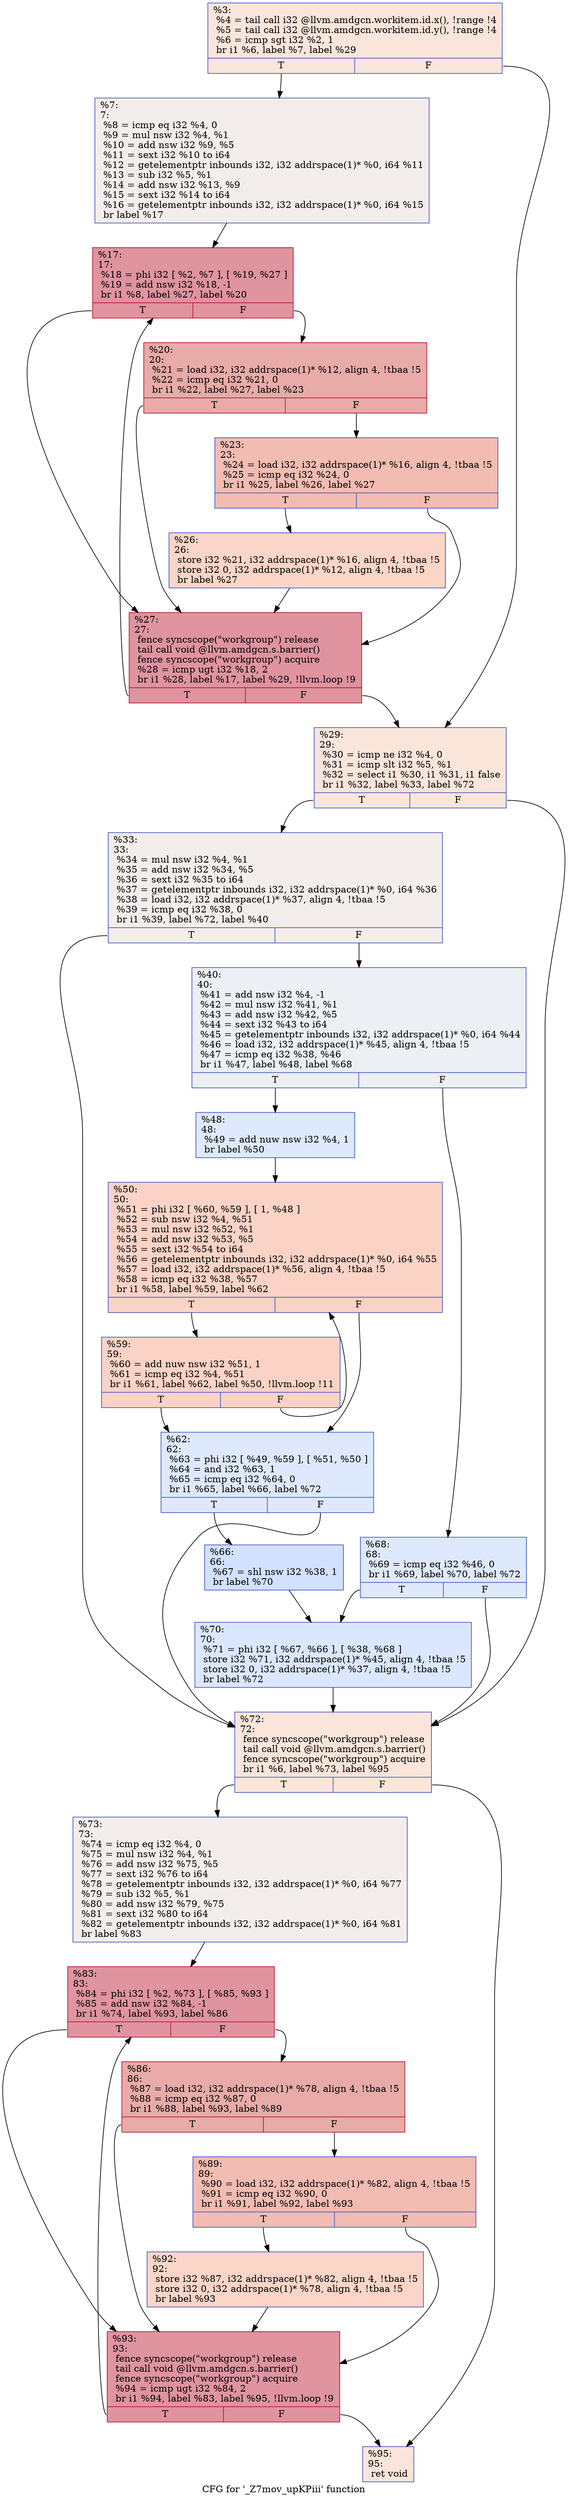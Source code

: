 digraph "CFG for '_Z7mov_upKPiii' function" {
	label="CFG for '_Z7mov_upKPiii' function";

	Node0x5616100 [shape=record,color="#3d50c3ff", style=filled, fillcolor="#f4c5ad70",label="{%3:\l  %4 = tail call i32 @llvm.amdgcn.workitem.id.x(), !range !4\l  %5 = tail call i32 @llvm.amdgcn.workitem.id.y(), !range !4\l  %6 = icmp sgt i32 %2, 1\l  br i1 %6, label %7, label %29\l|{<s0>T|<s1>F}}"];
	Node0x5616100:s0 -> Node0x5617d80;
	Node0x5616100:s1 -> Node0x5617e10;
	Node0x5617d80 [shape=record,color="#3d50c3ff", style=filled, fillcolor="#e5d8d170",label="{%7:\l7:                                                \l  %8 = icmp eq i32 %4, 0\l  %9 = mul nsw i32 %4, %1\l  %10 = add nsw i32 %9, %5\l  %11 = sext i32 %10 to i64\l  %12 = getelementptr inbounds i32, i32 addrspace(1)* %0, i64 %11\l  %13 = sub i32 %5, %1\l  %14 = add nsw i32 %13, %9\l  %15 = sext i32 %14 to i64\l  %16 = getelementptr inbounds i32, i32 addrspace(1)* %0, i64 %15\l  br label %17\l}"];
	Node0x5617d80 -> Node0x5616ea0;
	Node0x5616ea0 [shape=record,color="#b70d28ff", style=filled, fillcolor="#b70d2870",label="{%17:\l17:                                               \l  %18 = phi i32 [ %2, %7 ], [ %19, %27 ]\l  %19 = add nsw i32 %18, -1\l  br i1 %8, label %27, label %20\l|{<s0>T|<s1>F}}"];
	Node0x5616ea0:s0 -> Node0x5618640;
	Node0x5616ea0:s1 -> Node0x5618840;
	Node0x5618840 [shape=record,color="#b70d28ff", style=filled, fillcolor="#cc403a70",label="{%20:\l20:                                               \l  %21 = load i32, i32 addrspace(1)* %12, align 4, !tbaa !5\l  %22 = icmp eq i32 %21, 0\l  br i1 %22, label %27, label %23\l|{<s0>T|<s1>F}}"];
	Node0x5618840:s0 -> Node0x5618640;
	Node0x5618840:s1 -> Node0x5618b40;
	Node0x5618b40 [shape=record,color="#3d50c3ff", style=filled, fillcolor="#e1675170",label="{%23:\l23:                                               \l  %24 = load i32, i32 addrspace(1)* %16, align 4, !tbaa !5\l  %25 = icmp eq i32 %24, 0\l  br i1 %25, label %26, label %27\l|{<s0>T|<s1>F}}"];
	Node0x5618b40:s0 -> Node0x5619390;
	Node0x5618b40:s1 -> Node0x5618640;
	Node0x5619390 [shape=record,color="#3d50c3ff", style=filled, fillcolor="#f5a08170",label="{%26:\l26:                                               \l  store i32 %21, i32 addrspace(1)* %16, align 4, !tbaa !5\l  store i32 0, i32 addrspace(1)* %12, align 4, !tbaa !5\l  br label %27\l}"];
	Node0x5619390 -> Node0x5618640;
	Node0x5618640 [shape=record,color="#b70d28ff", style=filled, fillcolor="#b70d2870",label="{%27:\l27:                                               \l  fence syncscope(\"workgroup\") release\l  tail call void @llvm.amdgcn.s.barrier()\l  fence syncscope(\"workgroup\") acquire\l  %28 = icmp ugt i32 %18, 2\l  br i1 %28, label %17, label %29, !llvm.loop !9\l|{<s0>T|<s1>F}}"];
	Node0x5618640:s0 -> Node0x5616ea0;
	Node0x5618640:s1 -> Node0x5617e10;
	Node0x5617e10 [shape=record,color="#3d50c3ff", style=filled, fillcolor="#f4c5ad70",label="{%29:\l29:                                               \l  %30 = icmp ne i32 %4, 0\l  %31 = icmp slt i32 %5, %1\l  %32 = select i1 %30, i1 %31, i1 false\l  br i1 %32, label %33, label %72\l|{<s0>T|<s1>F}}"];
	Node0x5617e10:s0 -> Node0x5618500;
	Node0x5617e10:s1 -> Node0x5618550;
	Node0x5618500 [shape=record,color="#3d50c3ff", style=filled, fillcolor="#e5d8d170",label="{%33:\l33:                                               \l  %34 = mul nsw i32 %4, %1\l  %35 = add nsw i32 %34, %5\l  %36 = sext i32 %35 to i64\l  %37 = getelementptr inbounds i32, i32 addrspace(1)* %0, i64 %36\l  %38 = load i32, i32 addrspace(1)* %37, align 4, !tbaa !5\l  %39 = icmp eq i32 %38, 0\l  br i1 %39, label %72, label %40\l|{<s0>T|<s1>F}}"];
	Node0x5618500:s0 -> Node0x5618550;
	Node0x5618500:s1 -> Node0x561a2f0;
	Node0x561a2f0 [shape=record,color="#3d50c3ff", style=filled, fillcolor="#d4dbe670",label="{%40:\l40:                                               \l  %41 = add nsw i32 %4, -1\l  %42 = mul nsw i32 %41, %1\l  %43 = add nsw i32 %42, %5\l  %44 = sext i32 %43 to i64\l  %45 = getelementptr inbounds i32, i32 addrspace(1)* %0, i64 %44\l  %46 = load i32, i32 addrspace(1)* %45, align 4, !tbaa !5\l  %47 = icmp eq i32 %38, %46\l  br i1 %47, label %48, label %68\l|{<s0>T|<s1>F}}"];
	Node0x561a2f0:s0 -> Node0x561a7b0;
	Node0x561a2f0:s1 -> Node0x561a800;
	Node0x561a7b0 [shape=record,color="#3d50c3ff", style=filled, fillcolor="#b5cdfa70",label="{%48:\l48:                                               \l  %49 = add nuw nsw i32 %4, 1\l  br label %50\l}"];
	Node0x561a7b0 -> Node0x561a9d0;
	Node0x561a9d0 [shape=record,color="#3d50c3ff", style=filled, fillcolor="#f59c7d70",label="{%50:\l50:                                               \l  %51 = phi i32 [ %60, %59 ], [ 1, %48 ]\l  %52 = sub nsw i32 %4, %51\l  %53 = mul nsw i32 %52, %1\l  %54 = add nsw i32 %53, %5\l  %55 = sext i32 %54 to i64\l  %56 = getelementptr inbounds i32, i32 addrspace(1)* %0, i64 %55\l  %57 = load i32, i32 addrspace(1)* %56, align 4, !tbaa !5\l  %58 = icmp eq i32 %38, %57\l  br i1 %58, label %59, label %62\l|{<s0>T|<s1>F}}"];
	Node0x561a9d0:s0 -> Node0x561aa90;
	Node0x561a9d0:s1 -> Node0x561afc0;
	Node0x561aa90 [shape=record,color="#3d50c3ff", style=filled, fillcolor="#f59c7d70",label="{%59:\l59:                                               \l  %60 = add nuw nsw i32 %51, 1\l  %61 = icmp eq i32 %4, %51\l  br i1 %61, label %62, label %50, !llvm.loop !11\l|{<s0>T|<s1>F}}"];
	Node0x561aa90:s0 -> Node0x561afc0;
	Node0x561aa90:s1 -> Node0x561a9d0;
	Node0x561afc0 [shape=record,color="#3d50c3ff", style=filled, fillcolor="#b5cdfa70",label="{%62:\l62:                                               \l  %63 = phi i32 [ %49, %59 ], [ %51, %50 ]\l  %64 = and i32 %63, 1\l  %65 = icmp eq i32 %64, 0\l  br i1 %65, label %66, label %72\l|{<s0>T|<s1>F}}"];
	Node0x561afc0:s0 -> Node0x5619d90;
	Node0x561afc0:s1 -> Node0x5618550;
	Node0x5619d90 [shape=record,color="#3d50c3ff", style=filled, fillcolor="#9abbff70",label="{%66:\l66:                                               \l  %67 = shl nsw i32 %38, 1\l  br label %70\l}"];
	Node0x5619d90 -> Node0x5619e90;
	Node0x561a800 [shape=record,color="#3d50c3ff", style=filled, fillcolor="#b5cdfa70",label="{%68:\l68:                                               \l  %69 = icmp eq i32 %46, 0\l  br i1 %69, label %70, label %72\l|{<s0>T|<s1>F}}"];
	Node0x561a800:s0 -> Node0x5619e90;
	Node0x561a800:s1 -> Node0x5618550;
	Node0x5619e90 [shape=record,color="#3d50c3ff", style=filled, fillcolor="#aec9fc70",label="{%70:\l70:                                               \l  %71 = phi i32 [ %67, %66 ], [ %38, %68 ]\l  store i32 %71, i32 addrspace(1)* %45, align 4, !tbaa !5\l  store i32 0, i32 addrspace(1)* %37, align 4, !tbaa !5\l  br label %72\l}"];
	Node0x5619e90 -> Node0x5618550;
	Node0x5618550 [shape=record,color="#3d50c3ff", style=filled, fillcolor="#f4c5ad70",label="{%72:\l72:                                               \l  fence syncscope(\"workgroup\") release\l  tail call void @llvm.amdgcn.s.barrier()\l  fence syncscope(\"workgroup\") acquire\l  br i1 %6, label %73, label %95\l|{<s0>T|<s1>F}}"];
	Node0x5618550:s0 -> Node0x561bed0;
	Node0x5618550:s1 -> Node0x561bf20;
	Node0x561bed0 [shape=record,color="#3d50c3ff", style=filled, fillcolor="#e5d8d170",label="{%73:\l73:                                               \l  %74 = icmp eq i32 %4, 0\l  %75 = mul nsw i32 %4, %1\l  %76 = add nsw i32 %75, %5\l  %77 = sext i32 %76 to i64\l  %78 = getelementptr inbounds i32, i32 addrspace(1)* %0, i64 %77\l  %79 = sub i32 %5, %1\l  %80 = add nsw i32 %79, %75\l  %81 = sext i32 %80 to i64\l  %82 = getelementptr inbounds i32, i32 addrspace(1)* %0, i64 %81\l  br label %83\l}"];
	Node0x561bed0 -> Node0x561c510;
	Node0x561c510 [shape=record,color="#b70d28ff", style=filled, fillcolor="#b70d2870",label="{%83:\l83:                                               \l  %84 = phi i32 [ %2, %73 ], [ %85, %93 ]\l  %85 = add nsw i32 %84, -1\l  br i1 %74, label %93, label %86\l|{<s0>T|<s1>F}}"];
	Node0x561c510:s0 -> Node0x561c5d0;
	Node0x561c510:s1 -> Node0x561c7a0;
	Node0x561c7a0 [shape=record,color="#b70d28ff", style=filled, fillcolor="#cc403a70",label="{%86:\l86:                                               \l  %87 = load i32, i32 addrspace(1)* %78, align 4, !tbaa !5\l  %88 = icmp eq i32 %87, 0\l  br i1 %88, label %93, label %89\l|{<s0>T|<s1>F}}"];
	Node0x561c7a0:s0 -> Node0x561c5d0;
	Node0x561c7a0:s1 -> Node0x561c9a0;
	Node0x561c9a0 [shape=record,color="#3d50c3ff", style=filled, fillcolor="#e1675170",label="{%89:\l89:                                               \l  %90 = load i32, i32 addrspace(1)* %82, align 4, !tbaa !5\l  %91 = icmp eq i32 %90, 0\l  br i1 %91, label %92, label %93\l|{<s0>T|<s1>F}}"];
	Node0x561c9a0:s0 -> Node0x561cba0;
	Node0x561c9a0:s1 -> Node0x561c5d0;
	Node0x561cba0 [shape=record,color="#3d50c3ff", style=filled, fillcolor="#f5a08170",label="{%92:\l92:                                               \l  store i32 %87, i32 addrspace(1)* %82, align 4, !tbaa !5\l  store i32 0, i32 addrspace(1)* %78, align 4, !tbaa !5\l  br label %93\l}"];
	Node0x561cba0 -> Node0x561c5d0;
	Node0x561c5d0 [shape=record,color="#b70d28ff", style=filled, fillcolor="#b70d2870",label="{%93:\l93:                                               \l  fence syncscope(\"workgroup\") release\l  tail call void @llvm.amdgcn.s.barrier()\l  fence syncscope(\"workgroup\") acquire\l  %94 = icmp ugt i32 %84, 2\l  br i1 %94, label %83, label %95, !llvm.loop !9\l|{<s0>T|<s1>F}}"];
	Node0x561c5d0:s0 -> Node0x561c510;
	Node0x561c5d0:s1 -> Node0x561bf20;
	Node0x561bf20 [shape=record,color="#3d50c3ff", style=filled, fillcolor="#f4c5ad70",label="{%95:\l95:                                               \l  ret void\l}"];
}
